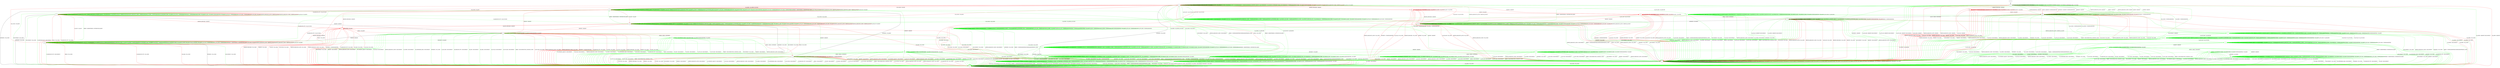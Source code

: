 digraph "" {
	graph ["Incoming time"=0.09295535087585449,
		"Outgoing time"=0.2592329978942871,
		Output="{'States': 36, 'Transitions': 837, 'Filename': '../results/ssh/DropBear-OpenSSH-z3-2.dot'}",
		Reference="{'States': 18, 'Transitions': 222, 'Filename': '../subjects/ssh/DropBear.dot'}",
		Solver=z3,
		Updated="{'States': 32, 'Transitions': 683, 'Filename': '../subjects/ssh/OpenSSH.dot'}",
		"f-measure"=0.15027624309392265,
		precision=0.09956076134699854,
		recall=0.3063063063063063
	];
	a -> a	[key=0,
		label="SERVICE_REQUEST_AUTH / SERVICE_ACCEPT"];
	a -> a	[key=1,
		label="CH_REQUEST_PTY / CH_NONE"];
	a -> a	[key=2,
		label="CH_DATA / CH_NONE"];
	a -> a	[key=3,
		label="CH_CLOSE / CH_NONE"];
	a -> a	[key=4,
		label="CH_EOF / CH_NONE"];
	a -> a	[key=5,
		color=green,
		label="KEXINIT / UNIMPLEMENTED"];
	a -> a	[key=6,
		color=green,
		label="CH_WINDOW_ADJUST / CH_NONE"];
	a -> a	[key=7,
		color=green,
		label="DEBUG / NO_RESP"];
	a -> a	[key=8,
		color=green,
		label="CH_EXTENDED_DATA / CH_NONE"];
	a -> a	[key=9,
		color=green,
		label="KEX30 / UNIMPLEMENTED"];
	a -> a	[key=10,
		color=green,
		label="IGNORE / NO_RESP"];
	a -> a	[key=11,
		color=green,
		label="UNIMPLEMENTED / NO_RESP"];
	a -> a	[key=12,
		color=red,
		label="UA_PK_NOK / NO_RESP"];
	a -> a	[key=13,
		color=red,
		label="SERVICE_REQUEST_CONN / SERVICE_ACCEPT"];
	a -> a	[key=14,
		color=red,
		label="UA_PK_OK / NO_RESP"];
	a -> e	[key=0,
		label="NEWKEYS / NO_CONN"];
	a -> e	[key=1,
		color=green,
		label="DISCONNECT / NO_CONN"];
	a -> e	[key=2,
		color=green,
		label="SERVICE_REQUEST_CONN / DISCONNECT"];
	a -> e	[key=3,
		color=green,
		label="REKEY / UNIMPLEMENTED|UNIMPLEMENTED|NO_CONN"];
	a -> e	[key=4,
		color=red,
		label="KEX30 / NO_CONN"];
	a -> f	[key=0,
		color=red,
		label="CH_OPEN / CH_OPEN_SUCCESS"];
	p	[color=green];
	a -> p	[key=0,
		color=green,
		label="UA_PK_OK / UA_SUCCESS"];
	a -> p	[key=1,
		color=green,
		label="UA_PW_OK / UA_SUCCESS"];
	q	[color=green];
	a -> q	[key=0,
		color=green,
		label="UA_PW_NOK / UA_FAILURE"];
	r	[color=green];
	a -> r	[key=0,
		color=green,
		label="UA_NONE / UA_FAILURE"];
	s	[color=green];
	a -> s	[key=0,
		color=green,
		label="UA_PK_NOK / UA_FAILURE"];
	t	[color=green];
	a -> t	[key=0,
		color=green,
		label="CH_OPEN / UNIMPLEMENTED"];
	hh	[color=red];
	a -> hh	[key=0,
		color=red,
		label="KEXINIT_PROCEED / KEXINIT"];
	ii	[color=red];
	a -> ii	[key=0,
		color=red,
		label="KEXINIT / KEXINIT"];
	b -> b	[key=0,
		label="UA_PK_NOK / NO_CONN"];
	b -> b	[key=1,
		label="KEX30 / NO_CONN"];
	b -> b	[key=2,
		label="SERVICE_REQUEST_AUTH / NO_CONN"];
	b -> b	[key=3,
		label="SERVICE_REQUEST_CONN / NO_CONN"];
	b -> b	[key=4,
		label="NEWKEYS / NO_CONN"];
	b -> b	[key=5,
		label="CH_REQUEST_PTY / NO_CONN"];
	b -> b	[key=6,
		label="CH_OPEN / CH_MAX"];
	b -> b	[key=7,
		label="CH_DATA / NO_CONN"];
	b -> b	[key=8,
		label="UA_PK_OK / NO_CONN"];
	b -> b	[key=9,
		label="KEXINIT / NO_CONN"];
	b -> b	[key=10,
		label="CH_EOF / NO_CONN"];
	b -> b	[key=11,
		color=green,
		label="DISCONNECT / NO_CONN"];
	b -> b	[key=12,
		color=green,
		label="CH_WINDOW_ADJUST / NO_CONN"];
	b -> b	[key=13,
		color=green,
		label="DEBUG / NO_CONN"];
	b -> b	[key=14,
		color=green,
		label="UA_NONE / NO_CONN"];
	b -> b	[key=15,
		color=green,
		label="CH_EXTENDED_DATA / NO_CONN"];
	b -> b	[key=16,
		color=green,
		label="IGNORE / NO_CONN"];
	b -> b	[key=17,
		color=green,
		label="UNIMPLEMENTED / NO_CONN"];
	b -> b	[key=18,
		color=green,
		label="UA_PW_OK / NO_CONN"];
	b -> b	[key=19,
		color=green,
		label="UA_PW_NOK / NO_CONN"];
	b -> b	[key=20,
		color=green,
		label="REKEY / NO_CONN|NO_CONN|NO_CONN"];
	b -> b	[key=21,
		color=red,
		label="KEXINIT_PROCEED / NO_CONN"];
	b -> e	[key=0,
		label="CH_CLOSE / NO_CONN"];
	c -> b	[key=0,
		color=green,
		label="DISCONNECT / NO_CONN"];
	c -> b	[key=1,
		color=green,
		label="KEXINIT / DISCONNECT"];
	c -> b	[key=2,
		color=green,
		label="SERVICE_REQUEST_AUTH / DISCONNECT"];
	c -> b	[key=3,
		color=green,
		label="CH_WINDOW_ADJUST / DISCONNECT"];
	c -> b	[key=4,
		color=green,
		label="UA_PK_OK / DISCONNECT"];
	c -> b	[key=5,
		color=green,
		label="SERVICE_REQUEST_CONN / DISCONNECT"];
	c -> b	[key=6,
		color=green,
		label="UA_NONE / DISCONNECT"];
	c -> b	[key=7,
		color=green,
		label="CH_EXTENDED_DATA / DISCONNECT"];
	c -> b	[key=8,
		color=green,
		label="UA_PK_NOK / DISCONNECT"];
	c -> b	[key=9,
		color=green,
		label="CH_REQUEST_PTY / DISCONNECT"];
	c -> b	[key=10,
		color=green,
		label="KEX30 / DISCONNECT"];
	c -> b	[key=11,
		color=green,
		label="CH_EOF / DISCONNECT"];
	c -> b	[key=12,
		color=green,
		label="CH_DATA / DISCONNECT"];
	c -> b	[key=13,
		color=green,
		label="UA_PW_OK / DISCONNECT"];
	c -> b	[key=14,
		color=green,
		label="UA_PW_NOK / DISCONNECT"];
	c -> b	[key=15,
		color=green,
		label="REKEY / DISCONNECT|NO_CONN|NO_CONN"];
	c -> b	[key=16,
		color=red,
		label="UA_PK_NOK / NO_CONN"];
	c -> b	[key=17,
		color=red,
		label="SERVICE_REQUEST_AUTH / NO_CONN"];
	c -> b	[key=18,
		color=red,
		label="SERVICE_REQUEST_CONN / NO_CONN"];
	c -> b	[key=19,
		color=red,
		label="CH_REQUEST_PTY / NO_CONN"];
	c -> b	[key=20,
		color=red,
		label="CH_DATA / NO_CONN"];
	c -> b	[key=21,
		color=red,
		label="UA_PK_OK / NO_CONN"];
	c -> b	[key=22,
		color=red,
		label="KEXINIT_PROCEED / NO_CONN"];
	c -> b	[key=23,
		color=red,
		label="KEXINIT / NO_CONN"];
	c -> b	[key=24,
		color=red,
		label="CH_EOF / NO_CONN"];
	c -> c	[key=0,
		label="CH_OPEN / CH_MAX"];
	c -> c	[key=1,
		color=green,
		label="DEBUG / NO_RESP"];
	c -> c	[key=2,
		color=green,
		label="IGNORE / NO_RESP"];
	c -> c	[key=3,
		color=green,
		label="UNIMPLEMENTED / NO_RESP"];
	c -> c	[key=4,
		color=red,
		label="KEX30 / UNIMPLEMENTED"];
	c -> e	[key=0,
		color=green,
		label="CH_CLOSE / DISCONNECT"];
	c -> e	[key=1,
		color=red,
		label="CH_CLOSE / NO_CONN"];
	c -> f	[key=0,
		label="NEWKEYS / NO_RESP"];
	d -> b	[key=0,
		color=green,
		label="CH_OPEN / DISCONNECT"];
	d -> b	[key=1,
		color=red,
		label="CH_OPEN / NO_CONN"];
	d -> d	[key=0,
		label="CH_REQUEST_PTY / CH_NONE"];
	d -> d	[key=1,
		label="CH_DATA / CH_NONE"];
	d -> d	[key=2,
		label="CH_CLOSE / CH_NONE"];
	d -> d	[key=3,
		label="CH_EOF / CH_NONE"];
	d -> d	[key=4,
		color=green,
		label="CH_WINDOW_ADJUST / CH_NONE"];
	d -> d	[key=5,
		color=green,
		label="DEBUG / NO_RESP"];
	d -> d	[key=6,
		color=green,
		label="CH_EXTENDED_DATA / CH_NONE"];
	d -> d	[key=7,
		color=green,
		label="IGNORE / NO_RESP"];
	d -> d	[key=8,
		color=green,
		label="UNIMPLEMENTED / NO_RESP"];
	d -> d	[key=9,
		color=red,
		label="KEX30 / UNIMPLEMENTED"];
	d -> e	[key=0,
		color=green,
		label="DISCONNECT / NO_CONN"];
	d -> e	[key=1,
		color=green,
		label="KEXINIT / DISCONNECT"];
	d -> e	[key=2,
		color=green,
		label="SERVICE_REQUEST_AUTH / DISCONNECT"];
	d -> e	[key=3,
		color=green,
		label="UA_PK_OK / DISCONNECT"];
	d -> e	[key=4,
		color=green,
		label="SERVICE_REQUEST_CONN / DISCONNECT"];
	d -> e	[key=5,
		color=green,
		label="UA_NONE / DISCONNECT"];
	d -> e	[key=6,
		color=green,
		label="UA_PK_NOK / DISCONNECT"];
	d -> e	[key=7,
		color=green,
		label="KEX30 / DISCONNECT"];
	d -> e	[key=8,
		color=green,
		label="UA_PW_OK / DISCONNECT"];
	d -> e	[key=9,
		color=green,
		label="UA_PW_NOK / DISCONNECT"];
	d -> e	[key=10,
		color=green,
		label="REKEY / DISCONNECT|NO_CONN|NO_CONN"];
	d -> e	[key=11,
		color=red,
		label="UA_PK_NOK / NO_CONN"];
	d -> e	[key=12,
		color=red,
		label="SERVICE_REQUEST_AUTH / NO_CONN"];
	d -> e	[key=13,
		color=red,
		label="SERVICE_REQUEST_CONN / NO_CONN"];
	d -> e	[key=14,
		color=red,
		label="UA_PK_OK / NO_CONN"];
	d -> e	[key=15,
		color=red,
		label="KEXINIT_PROCEED / NO_CONN"];
	d -> e	[key=16,
		color=red,
		label="KEXINIT / NO_CONN"];
	d -> k	[key=0,
		label="NEWKEYS / NO_RESP"];
	e -> b	[key=0,
		label="CH_OPEN / NO_CONN"];
	e -> e	[key=0,
		label="UA_PK_NOK / NO_CONN"];
	e -> e	[key=1,
		label="KEX30 / NO_CONN"];
	e -> e	[key=2,
		label="SERVICE_REQUEST_AUTH / NO_CONN"];
	e -> e	[key=3,
		label="SERVICE_REQUEST_CONN / NO_CONN"];
	e -> e	[key=4,
		label="NEWKEYS / NO_CONN"];
	e -> e	[key=5,
		label="CH_REQUEST_PTY / CH_NONE"];
	e -> e	[key=6,
		label="CH_DATA / CH_NONE"];
	e -> e	[key=7,
		label="UA_PK_OK / NO_CONN"];
	e -> e	[key=8,
		label="CH_CLOSE / CH_NONE"];
	e -> e	[key=9,
		label="KEXINIT / NO_CONN"];
	e -> e	[key=10,
		label="CH_EOF / CH_NONE"];
	e -> e	[key=11,
		color=green,
		label="DISCONNECT / NO_CONN"];
	e -> e	[key=12,
		color=green,
		label="CH_WINDOW_ADJUST / CH_NONE"];
	e -> e	[key=13,
		color=green,
		label="DEBUG / NO_CONN"];
	e -> e	[key=14,
		color=green,
		label="UA_NONE / NO_CONN"];
	e -> e	[key=15,
		color=green,
		label="CH_EXTENDED_DATA / CH_NONE"];
	e -> e	[key=16,
		color=green,
		label="IGNORE / NO_CONN"];
	e -> e	[key=17,
		color=green,
		label="UNIMPLEMENTED / NO_CONN"];
	e -> e	[key=18,
		color=green,
		label="UA_PW_OK / NO_CONN"];
	e -> e	[key=19,
		color=green,
		label="UA_PW_NOK / NO_CONN"];
	e -> e	[key=20,
		color=green,
		label="REKEY / NO_CONN|NO_CONN|NO_CONN"];
	e -> e	[key=21,
		color=red,
		label="KEXINIT_PROCEED / NO_CONN"];
	f -> a	[key=0,
		color=red,
		label="CH_CLOSE / CH_EOF"];
	f -> b	[key=0,
		label="NEWKEYS / NO_CONN"];
	f -> b	[key=1,
		color=green,
		label="DISCONNECT / NO_CONN"];
	f -> b	[key=2,
		color=red,
		label="KEX30 / NO_CONN"];
	f -> f	[key=0,
		label="CH_OPEN / CH_MAX"];
	f -> f	[key=1,
		label="CH_DATA / NO_RESP"];
	f -> f	[key=2,
		color=green,
		label="SERVICE_REQUEST_AUTH / NO_RESP"];
	f -> f	[key=3,
		color=green,
		label="CH_WINDOW_ADJUST / NO_RESP"];
	f -> f	[key=4,
		color=green,
		label="DEBUG / NO_RESP"];
	f -> f	[key=5,
		color=green,
		label="UA_PK_OK / UNIMPLEMENTED"];
	f -> f	[key=6,
		color=green,
		label="SERVICE_REQUEST_CONN / NO_RESP"];
	f -> f	[key=7,
		color=green,
		label="UA_NONE / UNIMPLEMENTED"];
	f -> f	[key=8,
		color=green,
		label="CH_EXTENDED_DATA / NO_RESP"];
	f -> f	[key=9,
		color=green,
		label="UA_PK_NOK / UNIMPLEMENTED"];
	f -> f	[key=10,
		color=green,
		label="KEX30 / NO_RESP"];
	f -> f	[key=11,
		color=green,
		label="IGNORE / NO_RESP"];
	f -> f	[key=12,
		color=green,
		label="CH_EOF / NO_RESP"];
	f -> f	[key=13,
		color=green,
		label="UNIMPLEMENTED / NO_RESP"];
	f -> f	[key=14,
		color=green,
		label="UA_PW_OK / UNIMPLEMENTED"];
	f -> f	[key=15,
		color=green,
		label="UA_PW_NOK / UNIMPLEMENTED"];
	f -> f	[key=16,
		color=green,
		label="REKEY / KEXINIT|KEX31+NEWKEYS|NO_RESP"];
	f -> f	[key=17,
		color=red,
		label="UA_PK_NOK / NO_RESP"];
	f -> f	[key=18,
		color=red,
		label="SERVICE_REQUEST_AUTH / SERVICE_ACCEPT"];
	f -> f	[key=19,
		color=red,
		label="SERVICE_REQUEST_CONN / SERVICE_ACCEPT"];
	f -> f	[key=20,
		color=red,
		label="UA_PK_OK / NO_RESP"];
	f -> g	[key=0,
		color=red,
		label="KEXINIT / KEXINIT"];
	f -> h	[key=0,
		color=green,
		label="CH_REQUEST_PTY / CH_SUCCESS"];
	f -> l	[key=0,
		color=red,
		label="CH_REQUEST_PTY / CH_SUCCESS"];
	f -> n	[key=0,
		color=red,
		label="CH_EOF / CH_EOF"];
	v	[color=green];
	f -> v	[key=0,
		color=green,
		label="CH_CLOSE / CH_CLOSE"];
	bb	[color=green];
	f -> bb	[key=0,
		color=green,
		label="KEXINIT / KEXINIT"];
	jj	[color=red];
	f -> jj	[key=0,
		color=red,
		label="KEXINIT_PROCEED / KEXINIT"];
	g -> b	[key=0,
		color=green,
		label="DISCONNECT / NO_CONN"];
	g -> b	[key=1,
		color=green,
		label="KEXINIT / DISCONNECT"];
	g -> b	[key=2,
		color=green,
		label="SERVICE_REQUEST_AUTH / DISCONNECT"];
	g -> b	[key=3,
		color=green,
		label="CH_WINDOW_ADJUST / DISCONNECT"];
	g -> b	[key=4,
		color=green,
		label="UA_PK_OK / DISCONNECT"];
	g -> b	[key=5,
		color=green,
		label="SERVICE_REQUEST_CONN / DISCONNECT"];
	g -> b	[key=6,
		color=green,
		label="UA_NONE / DISCONNECT"];
	g -> b	[key=7,
		color=green,
		label="CH_EXTENDED_DATA / DISCONNECT"];
	g -> b	[key=8,
		color=green,
		label="NEWKEYS / NO_CONN"];
	g -> b	[key=9,
		color=green,
		label="UA_PK_NOK / DISCONNECT"];
	g -> b	[key=10,
		color=green,
		label="CH_REQUEST_PTY / DISCONNECT"];
	g -> b	[key=11,
		color=green,
		label="CH_EOF / DISCONNECT"];
	g -> b	[key=12,
		color=green,
		label="CH_DATA / DISCONNECT"];
	g -> b	[key=13,
		color=green,
		label="UA_PW_OK / DISCONNECT"];
	g -> b	[key=14,
		color=green,
		label="UA_PW_NOK / DISCONNECT"];
	g -> b	[key=15,
		color=green,
		label="REKEY / DISCONNECT|NO_CONN|NO_CONN"];
	g -> b	[key=16,
		color=red,
		label="UA_PK_NOK / NO_CONN"];
	g -> b	[key=17,
		color=red,
		label="SERVICE_REQUEST_AUTH / NO_CONN"];
	g -> b	[key=18,
		color=red,
		label="SERVICE_REQUEST_CONN / NO_CONN"];
	g -> b	[key=19,
		color=red,
		label="NEWKEYS / UNIMPLEMENTED"];
	g -> b	[key=20,
		color=red,
		label="CH_REQUEST_PTY / NO_CONN"];
	g -> b	[key=21,
		color=red,
		label="CH_DATA / NO_CONN"];
	g -> b	[key=22,
		color=red,
		label="UA_PK_OK / NO_CONN"];
	g -> b	[key=23,
		color=red,
		label="KEXINIT_PROCEED / NO_CONN"];
	g -> b	[key=24,
		color=red,
		label="KEXINIT / NO_CONN"];
	g -> b	[key=25,
		color=red,
		label="CH_EOF / NO_CONN"];
	g -> c	[key=0,
		color=red,
		label="KEX30 / KEX31+NEWKEYS"];
	g -> e	[key=0,
		color=green,
		label="CH_CLOSE / DISCONNECT"];
	g -> e	[key=1,
		color=red,
		label="CH_CLOSE / NO_CONN"];
	g -> g	[key=0,
		label="CH_OPEN / CH_MAX"];
	g -> g	[key=1,
		color=green,
		label="DEBUG / NO_RESP"];
	g -> g	[key=2,
		color=green,
		label="IGNORE / NO_RESP"];
	g -> g	[key=3,
		color=green,
		label="UNIMPLEMENTED / NO_RESP"];
	ff	[color=green];
	g -> ff	[key=0,
		color=green,
		label="KEX30 / KEX31+NEWKEYS"];
	h -> a	[key=0,
		color=red,
		label="CH_CLOSE / NO_RESP"];
	h -> b	[key=0,
		label="NEWKEYS / NO_CONN"];
	h -> b	[key=1,
		color=green,
		label="DISCONNECT / NO_CONN"];
	h -> b	[key=2,
		color=green,
		label="CH_REQUEST_PTY / DISCONNECT"];
	h -> b	[key=3,
		color=red,
		label="KEX30 / NO_CONN"];
	h -> b	[key=4,
		color=red,
		label="CH_REQUEST_PTY / NO_CONN"];
	h -> b	[key=5,
		color=red,
		label="CH_DATA / NO_CONN"];
	h -> g	[key=0,
		label="KEXINIT / KEXINIT"];
	h -> h	[key=0,
		label="CH_OPEN / CH_MAX"];
	h -> h	[key=1,
		label="CH_EOF / NO_RESP"];
	h -> h	[key=2,
		color=green,
		label="SERVICE_REQUEST_AUTH / NO_RESP"];
	h -> h	[key=3,
		color=green,
		label="CH_WINDOW_ADJUST / NO_RESP"];
	h -> h	[key=4,
		color=green,
		label="DEBUG / NO_RESP"];
	h -> h	[key=5,
		color=green,
		label="UA_PK_OK / UNIMPLEMENTED"];
	h -> h	[key=6,
		color=green,
		label="SERVICE_REQUEST_CONN / NO_RESP"];
	h -> h	[key=7,
		color=green,
		label="UA_NONE / UNIMPLEMENTED"];
	h -> h	[key=8,
		color=green,
		label="CH_EXTENDED_DATA / NO_RESP"];
	h -> h	[key=9,
		color=green,
		label="UA_PK_NOK / UNIMPLEMENTED"];
	h -> h	[key=10,
		color=green,
		label="KEX30 / NO_RESP"];
	h -> h	[key=11,
		color=green,
		label="IGNORE / NO_RESP"];
	h -> h	[key=12,
		color=green,
		label="CH_DATA / NO_RESP"];
	h -> h	[key=13,
		color=green,
		label="UNIMPLEMENTED / NO_RESP"];
	h -> h	[key=14,
		color=green,
		label="UA_PW_OK / UNIMPLEMENTED"];
	h -> h	[key=15,
		color=green,
		label="UA_PW_NOK / UNIMPLEMENTED"];
	h -> h	[key=16,
		color=green,
		label="REKEY / KEXINIT|KEX31+NEWKEYS|NO_RESP"];
	h -> h	[key=17,
		color=red,
		label="UA_PK_NOK / NO_RESP"];
	h -> h	[key=18,
		color=red,
		label="SERVICE_REQUEST_AUTH / SERVICE_ACCEPT"];
	h -> h	[key=19,
		color=red,
		label="SERVICE_REQUEST_CONN / SERVICE_ACCEPT"];
	h -> h	[key=20,
		color=red,
		label="UA_PK_OK / NO_RESP"];
	h -> v	[key=0,
		color=green,
		label="CH_CLOSE / CH_CLOSE"];
	h -> jj	[key=0,
		color=red,
		label="KEXINIT_PROCEED / KEXINIT"];
	i -> j	[key=0];
	j -> b	[key=0,
		color=green,
		label="CH_OPEN / KEXINIT+DISCONNECT"];
	j -> b	[key=1,
		color=red,
		label="CH_OPEN / KEXINIT"];
	j -> e	[key=0,
		color=green,
		label="DISCONNECT / KEXINIT"];
	j -> e	[key=1,
		color=green,
		label="UA_PK_OK / KEXINIT+DISCONNECT"];
	j -> e	[key=2,
		color=green,
		label="UA_NONE / KEXINIT+DISCONNECT"];
	j -> e	[key=3,
		color=green,
		label="NEWKEYS / KEXINIT"];
	j -> e	[key=4,
		color=green,
		label="UA_PK_NOK / KEXINIT+DISCONNECT"];
	j -> e	[key=5,
		color=green,
		label="UA_PW_OK / KEXINIT+DISCONNECT"];
	j -> e	[key=6,
		color=green,
		label="UA_PW_NOK / KEXINIT+DISCONNECT"];
	j -> e	[key=7,
		color=red,
		label="UA_PK_NOK / KEXINIT"];
	j -> e	[key=8,
		color=red,
		label="SERVICE_REQUEST_AUTH / KEXINIT"];
	j -> e	[key=9,
		color=red,
		label="SERVICE_REQUEST_CONN / KEXINIT"];
	j -> e	[key=10,
		color=red,
		label="UA_PK_OK / KEXINIT"];
	j -> j	[key=0,
		label="CH_REQUEST_PTY / CH_NONE"];
	j -> j	[key=1,
		label="CH_DATA / CH_NONE"];
	j -> j	[key=2,
		label="CH_CLOSE / CH_NONE"];
	j -> j	[key=3,
		label="CH_EOF / CH_NONE"];
	j -> j	[key=4,
		color=green,
		label="CH_WINDOW_ADJUST / CH_NONE"];
	j -> j	[key=5,
		color=green,
		label="CH_EXTENDED_DATA / CH_NONE"];
	j -> k	[key=0,
		color=green,
		label="REKEY / KEXINIT|KEX31+NEWKEYS|NO_RESP"];
	j -> m	[key=0,
		label="KEXINIT / KEXINIT"];
	j -> m	[key=1,
		color=green,
		label="SERVICE_REQUEST_AUTH / KEXINIT"];
	j -> m	[key=2,
		color=green,
		label="DEBUG / KEXINIT"];
	j -> m	[key=3,
		color=green,
		label="SERVICE_REQUEST_CONN / KEXINIT"];
	j -> m	[key=4,
		color=green,
		label="KEX30 / KEXINIT"];
	j -> m	[key=5,
		color=green,
		label="IGNORE / KEXINIT"];
	j -> m	[key=6,
		color=green,
		label="UNIMPLEMENTED / KEXINIT"];
	j -> m	[key=7,
		color=red,
		label="KEX30 / KEXINIT+UNIMPLEMENTED"];
	j -> m	[key=8,
		color=red,
		label="NEWKEYS / KEXINIT+UNIMPLEMENTED"];
	gg	[color=red];
	j -> gg	[key=0,
		color=red,
		label="KEXINIT_PROCEED / KEXINIT"];
	k -> a	[key=0,
		color=green,
		label="SERVICE_REQUEST_AUTH / SERVICE_ACCEPT"];
	k -> a	[key=1,
		color=red,
		label="UA_PK_OK / UA_SUCCESS"];
	k -> b	[key=0,
		color=red,
		label="CH_OPEN / NO_CONN"];
	k -> e	[key=0,
		label="NEWKEYS / NO_CONN"];
	k -> e	[key=1,
		color=green,
		label="DISCONNECT / NO_CONN"];
	k -> e	[key=2,
		color=green,
		label="SERVICE_REQUEST_CONN / DISCONNECT"];
	k -> e	[key=3,
		color=green,
		label="REKEY / UNIMPLEMENTED|UNIMPLEMENTED|NO_CONN"];
	k -> e	[key=4,
		color=red,
		label="KEX30 / NO_CONN"];
	k -> e	[key=5,
		color=red,
		label="SERVICE_REQUEST_CONN / NO_CONN"];
	k -> k	[key=0,
		label="CH_REQUEST_PTY / CH_NONE"];
	k -> k	[key=1,
		label="CH_DATA / CH_NONE"];
	k -> k	[key=2,
		label="CH_CLOSE / CH_NONE"];
	k -> k	[key=3,
		label="CH_EOF / CH_NONE"];
	k -> k	[key=4,
		color=green,
		label="KEXINIT / UNIMPLEMENTED"];
	k -> k	[key=5,
		color=green,
		label="CH_WINDOW_ADJUST / CH_NONE"];
	k -> k	[key=6,
		color=green,
		label="DEBUG / NO_RESP"];
	k -> k	[key=7,
		color=green,
		label="UA_PK_OK / UNIMPLEMENTED"];
	k -> k	[key=8,
		color=green,
		label="UA_NONE / UNIMPLEMENTED"];
	k -> k	[key=9,
		color=green,
		label="CH_EXTENDED_DATA / CH_NONE"];
	k -> k	[key=10,
		color=green,
		label="UA_PK_NOK / UNIMPLEMENTED"];
	k -> k	[key=11,
		color=green,
		label="KEX30 / UNIMPLEMENTED"];
	k -> k	[key=12,
		color=green,
		label="IGNORE / NO_RESP"];
	k -> k	[key=13,
		color=green,
		label="UNIMPLEMENTED / NO_RESP"];
	k -> k	[key=14,
		color=green,
		label="UA_PW_OK / UNIMPLEMENTED"];
	k -> k	[key=15,
		color=green,
		label="UA_PW_NOK / UNIMPLEMENTED"];
	k -> k	[key=16,
		color=red,
		label="UA_PK_NOK / UA_FAILURE"];
	k -> k	[key=17,
		color=red,
		label="SERVICE_REQUEST_AUTH / SERVICE_ACCEPT"];
	o	[color=green];
	k -> o	[key=0,
		color=green,
		label="CH_OPEN / UNIMPLEMENTED"];
	k -> hh	[key=0,
		color=red,
		label="KEXINIT_PROCEED / KEXINIT"];
	k -> ii	[key=0,
		color=red,
		label="KEXINIT / KEXINIT"];
	l -> a	[key=0,
		color=red,
		label="CH_CLOSE / CH_EOF"];
	l -> b	[key=0,
		label="NEWKEYS / NO_CONN"];
	l -> b	[key=1,
		color=green,
		label="DISCONNECT / NO_CONN"];
	l -> b	[key=2,
		color=green,
		label="CH_REQUEST_PTY / DISCONNECT"];
	l -> b	[key=3,
		color=red,
		label="KEX30 / NO_CONN"];
	l -> b	[key=4,
		color=red,
		label="CH_REQUEST_PTY / NO_CONN"];
	l -> g	[key=0,
		label="KEXINIT / KEXINIT"];
	l -> h	[key=0,
		color=green,
		label="REKEY / KEXINIT|KEX31+NEWKEYS|NO_RESP"];
	l -> h	[key=1,
		color=red,
		label="CH_EOF / CH_EOF"];
	l -> l	[key=0,
		label="CH_OPEN / CH_MAX"];
	l -> l	[key=1,
		label="CH_DATA / NO_RESP"];
	l -> l	[key=2,
		color=green,
		label="SERVICE_REQUEST_AUTH / UNIMPLEMENTED"];
	l -> l	[key=3,
		color=green,
		label="CH_WINDOW_ADJUST / NO_RESP"];
	l -> l	[key=4,
		color=green,
		label="DEBUG / NO_RESP"];
	l -> l	[key=5,
		color=green,
		label="UA_PK_OK / UNIMPLEMENTED"];
	l -> l	[key=6,
		color=green,
		label="SERVICE_REQUEST_CONN / UNIMPLEMENTED"];
	l -> l	[key=7,
		color=green,
		label="UA_NONE / UNIMPLEMENTED"];
	l -> l	[key=8,
		color=green,
		label="CH_EXTENDED_DATA / NO_RESP"];
	l -> l	[key=9,
		color=green,
		label="UA_PK_NOK / UNIMPLEMENTED"];
	l -> l	[key=10,
		color=green,
		label="KEX30 / UNIMPLEMENTED"];
	l -> l	[key=11,
		color=green,
		label="IGNORE / NO_RESP"];
	l -> l	[key=12,
		color=green,
		label="CH_EOF / NO_RESP"];
	l -> l	[key=13,
		color=green,
		label="UNIMPLEMENTED / NO_RESP"];
	l -> l	[key=14,
		color=green,
		label="UA_PW_OK / UNIMPLEMENTED"];
	l -> l	[key=15,
		color=green,
		label="UA_PW_NOK / UNIMPLEMENTED"];
	l -> l	[key=16,
		color=red,
		label="UA_PK_NOK / NO_RESP"];
	l -> l	[key=17,
		color=red,
		label="SERVICE_REQUEST_AUTH / SERVICE_ACCEPT"];
	l -> l	[key=18,
		color=red,
		label="SERVICE_REQUEST_CONN / SERVICE_ACCEPT"];
	l -> l	[key=19,
		color=red,
		label="UA_PK_OK / NO_RESP"];
	l -> p	[key=0,
		color=green,
		label="CH_CLOSE / CH_CLOSE"];
	l -> jj	[key=0,
		color=red,
		label="KEXINIT_PROCEED / KEXINIT"];
	m -> b	[key=0,
		color=green,
		label="CH_OPEN / DISCONNECT"];
	m -> b	[key=1,
		color=red,
		label="CH_OPEN / NO_CONN"];
	m -> d	[key=0,
		label="KEX30 / KEX31+NEWKEYS"];
	m -> e	[key=0,
		color=green,
		label="DISCONNECT / NO_CONN"];
	m -> e	[key=1,
		color=green,
		label="KEXINIT / DISCONNECT"];
	m -> e	[key=2,
		color=green,
		label="SERVICE_REQUEST_AUTH / DISCONNECT"];
	m -> e	[key=3,
		color=green,
		label="UA_PK_OK / DISCONNECT"];
	m -> e	[key=4,
		color=green,
		label="SERVICE_REQUEST_CONN / DISCONNECT"];
	m -> e	[key=5,
		color=green,
		label="UA_NONE / DISCONNECT"];
	m -> e	[key=6,
		color=green,
		label="NEWKEYS / NO_CONN"];
	m -> e	[key=7,
		color=green,
		label="UA_PK_NOK / DISCONNECT"];
	m -> e	[key=8,
		color=green,
		label="UA_PW_OK / DISCONNECT"];
	m -> e	[key=9,
		color=green,
		label="UA_PW_NOK / DISCONNECT"];
	m -> e	[key=10,
		color=green,
		label="REKEY / DISCONNECT|NO_CONN|NO_CONN"];
	m -> e	[key=11,
		color=red,
		label="UA_PK_NOK / NO_CONN"];
	m -> e	[key=12,
		color=red,
		label="SERVICE_REQUEST_AUTH / NO_CONN"];
	m -> e	[key=13,
		color=red,
		label="SERVICE_REQUEST_CONN / NO_CONN"];
	m -> e	[key=14,
		color=red,
		label="UA_PK_OK / NO_CONN"];
	m -> e	[key=15,
		color=red,
		label="KEXINIT_PROCEED / NO_CONN"];
	m -> e	[key=16,
		color=red,
		label="KEXINIT / NO_CONN"];
	m -> m	[key=0,
		label="CH_REQUEST_PTY / CH_NONE"];
	m -> m	[key=1,
		label="CH_DATA / CH_NONE"];
	m -> m	[key=2,
		label="CH_CLOSE / CH_NONE"];
	m -> m	[key=3,
		label="CH_EOF / CH_NONE"];
	m -> m	[key=4,
		color=green,
		label="CH_WINDOW_ADJUST / CH_NONE"];
	m -> m	[key=5,
		color=green,
		label="DEBUG / NO_RESP"];
	m -> m	[key=6,
		color=green,
		label="CH_EXTENDED_DATA / CH_NONE"];
	m -> m	[key=7,
		color=green,
		label="IGNORE / NO_RESP"];
	m -> m	[key=8,
		color=green,
		label="UNIMPLEMENTED / NO_RESP"];
	m -> m	[key=9,
		color=red,
		label="NEWKEYS / UNIMPLEMENTED"];
	n -> a	[key=0,
		color=red,
		label="CH_CLOSE / NO_RESP"];
	n -> b	[key=0,
		label="NEWKEYS / NO_CONN"];
	n -> b	[key=1,
		color=green,
		label="DISCONNECT / NO_CONN"];
	n -> b	[key=2,
		color=red,
		label="KEX30 / NO_CONN"];
	n -> b	[key=3,
		color=red,
		label="CH_DATA / NO_CONN"];
	n -> f	[key=0,
		color=green,
		label="REKEY / KEXINIT|KEX31+NEWKEYS|NO_RESP"];
	n -> g	[key=0,
		color=red,
		label="KEXINIT / KEXINIT"];
	n -> h	[key=0,
		color=red,
		label="CH_REQUEST_PTY / CH_SUCCESS"];
	n -> l	[key=0,
		color=green,
		label="CH_REQUEST_PTY / CH_SUCCESS"];
	n -> n	[key=0,
		label="CH_OPEN / CH_MAX"];
	n -> n	[key=1,
		label="CH_EOF / NO_RESP"];
	n -> n	[key=2,
		color=green,
		label="SERVICE_REQUEST_AUTH / UNIMPLEMENTED"];
	n -> n	[key=3,
		color=green,
		label="CH_WINDOW_ADJUST / NO_RESP"];
	n -> n	[key=4,
		color=green,
		label="DEBUG / NO_RESP"];
	n -> n	[key=5,
		color=green,
		label="UA_PK_OK / UNIMPLEMENTED"];
	n -> n	[key=6,
		color=green,
		label="SERVICE_REQUEST_CONN / UNIMPLEMENTED"];
	n -> n	[key=7,
		color=green,
		label="UA_NONE / UNIMPLEMENTED"];
	n -> n	[key=8,
		color=green,
		label="CH_EXTENDED_DATA / NO_RESP"];
	n -> n	[key=9,
		color=green,
		label="UA_PK_NOK / UNIMPLEMENTED"];
	n -> n	[key=10,
		color=green,
		label="KEX30 / UNIMPLEMENTED"];
	n -> n	[key=11,
		color=green,
		label="IGNORE / NO_RESP"];
	n -> n	[key=12,
		color=green,
		label="CH_DATA / NO_RESP"];
	n -> n	[key=13,
		color=green,
		label="UNIMPLEMENTED / NO_RESP"];
	n -> n	[key=14,
		color=green,
		label="UA_PW_OK / UNIMPLEMENTED"];
	n -> n	[key=15,
		color=green,
		label="UA_PW_NOK / UNIMPLEMENTED"];
	n -> n	[key=16,
		color=red,
		label="UA_PK_NOK / NO_RESP"];
	n -> n	[key=17,
		color=red,
		label="SERVICE_REQUEST_AUTH / SERVICE_ACCEPT"];
	n -> n	[key=18,
		color=red,
		label="SERVICE_REQUEST_CONN / SERVICE_ACCEPT"];
	n -> n	[key=19,
		color=red,
		label="UA_PK_OK / NO_RESP"];
	n -> p	[key=0,
		color=green,
		label="CH_CLOSE / CH_CLOSE"];
	n -> bb	[key=0,
		color=green,
		label="KEXINIT / KEXINIT"];
	n -> jj	[key=0,
		color=red,
		label="KEXINIT_PROCEED / KEXINIT"];
	o -> b	[key=0,
		color=green,
		label="DISCONNECT / NO_CONN"];
	o -> b	[key=1,
		color=green,
		label="SERVICE_REQUEST_CONN / DISCONNECT"];
	o -> b	[key=2,
		color=green,
		label="NEWKEYS / NO_CONN"];
	o -> b	[key=3,
		color=green,
		label="REKEY / UNIMPLEMENTED|UNIMPLEMENTED|NO_CONN"];
	o -> k	[key=0,
		color=green,
		label="CH_CLOSE / UNIMPLEMENTED"];
	o -> o	[key=0,
		color=green,
		label="KEXINIT / UNIMPLEMENTED"];
	o -> o	[key=1,
		color=green,
		label="CH_WINDOW_ADJUST / UNIMPLEMENTED"];
	o -> o	[key=2,
		color=green,
		label="DEBUG / NO_RESP"];
	o -> o	[key=3,
		color=green,
		label="UA_PK_OK / UNIMPLEMENTED"];
	o -> o	[key=4,
		color=green,
		label="UA_NONE / UNIMPLEMENTED"];
	o -> o	[key=5,
		color=green,
		label="CH_EXTENDED_DATA / UNIMPLEMENTED"];
	o -> o	[key=6,
		color=green,
		label="UA_PK_NOK / UNIMPLEMENTED"];
	o -> o	[key=7,
		color=green,
		label="CH_OPEN / CH_MAX"];
	o -> o	[key=8,
		color=green,
		label="CH_REQUEST_PTY / UNIMPLEMENTED"];
	o -> o	[key=9,
		color=green,
		label="KEX30 / UNIMPLEMENTED"];
	o -> o	[key=10,
		color=green,
		label="IGNORE / NO_RESP"];
	o -> o	[key=11,
		color=green,
		label="CH_EOF / UNIMPLEMENTED"];
	o -> o	[key=12,
		color=green,
		label="CH_DATA / UNIMPLEMENTED"];
	o -> o	[key=13,
		color=green,
		label="UNIMPLEMENTED / NO_RESP"];
	o -> o	[key=14,
		color=green,
		label="UA_PW_OK / UNIMPLEMENTED"];
	o -> o	[key=15,
		color=green,
		label="UA_PW_NOK / UNIMPLEMENTED"];
	o -> t	[key=0,
		color=green,
		label="SERVICE_REQUEST_AUTH / SERVICE_ACCEPT"];
	p -> e	[key=0,
		color=green,
		label="DISCONNECT / NO_CONN"];
	p -> e	[key=1,
		color=green,
		label="NEWKEYS / NO_CONN"];
	p -> n	[key=0,
		color=green,
		label="CH_OPEN / CH_OPEN_SUCCESS"];
	p -> p	[key=0,
		color=green,
		label="SERVICE_REQUEST_AUTH / UNIMPLEMENTED"];
	p -> p	[key=1,
		color=green,
		label="CH_WINDOW_ADJUST / CH_NONE"];
	p -> p	[key=2,
		color=green,
		label="DEBUG / NO_RESP"];
	p -> p	[key=3,
		color=green,
		label="UA_PK_OK / UNIMPLEMENTED"];
	p -> p	[key=4,
		color=green,
		label="SERVICE_REQUEST_CONN / UNIMPLEMENTED"];
	p -> p	[key=5,
		color=green,
		label="UA_NONE / UNIMPLEMENTED"];
	p -> p	[key=6,
		color=green,
		label="CH_EXTENDED_DATA / CH_NONE"];
	p -> p	[key=7,
		color=green,
		label="UA_PK_NOK / UNIMPLEMENTED"];
	p -> p	[key=8,
		color=green,
		label="CH_CLOSE / CH_NONE"];
	p -> p	[key=9,
		color=green,
		label="CH_REQUEST_PTY / CH_NONE"];
	p -> p	[key=10,
		color=green,
		label="KEX30 / UNIMPLEMENTED"];
	p -> p	[key=11,
		color=green,
		label="IGNORE / NO_RESP"];
	p -> p	[key=12,
		color=green,
		label="CH_EOF / CH_NONE"];
	p -> p	[key=13,
		color=green,
		label="CH_DATA / CH_NONE"];
	p -> p	[key=14,
		color=green,
		label="UNIMPLEMENTED / NO_RESP"];
	p -> p	[key=15,
		color=green,
		label="UA_PW_OK / UNIMPLEMENTED"];
	p -> p	[key=16,
		color=green,
		label="UA_PW_NOK / UNIMPLEMENTED"];
	u	[color=green];
	p -> u	[key=0,
		color=green,
		label="KEXINIT / KEXINIT"];
	p -> v	[key=0,
		color=green,
		label="REKEY / KEXINIT|KEX31+NEWKEYS|NO_RESP"];
	q -> e	[key=0,
		color=green,
		label="DISCONNECT / NO_CONN"];
	q -> e	[key=1,
		color=green,
		label="UA_PK_OK / DISCONNECT"];
	q -> e	[key=2,
		color=green,
		label="SERVICE_REQUEST_CONN / DISCONNECT"];
	q -> e	[key=3,
		color=green,
		label="UA_NONE / DISCONNECT"];
	q -> e	[key=4,
		color=green,
		label="NEWKEYS / NO_CONN"];
	q -> e	[key=5,
		color=green,
		label="UA_PK_NOK / DISCONNECT"];
	q -> e	[key=6,
		color=green,
		label="REKEY / UNIMPLEMENTED|UNIMPLEMENTED|NO_CONN"];
	q -> p	[key=0,
		color=green,
		label="UA_PW_OK / UA_SUCCESS"];
	q -> q	[key=0,
		color=green,
		label="KEXINIT / UNIMPLEMENTED"];
	q -> q	[key=1,
		color=green,
		label="SERVICE_REQUEST_AUTH / SERVICE_ACCEPT"];
	q -> q	[key=2,
		color=green,
		label="CH_WINDOW_ADJUST / CH_NONE"];
	q -> q	[key=3,
		color=green,
		label="DEBUG / NO_RESP"];
	q -> q	[key=4,
		color=green,
		label="CH_EXTENDED_DATA / CH_NONE"];
	q -> q	[key=5,
		color=green,
		label="CH_CLOSE / CH_NONE"];
	q -> q	[key=6,
		color=green,
		label="CH_REQUEST_PTY / CH_NONE"];
	q -> q	[key=7,
		color=green,
		label="KEX30 / UNIMPLEMENTED"];
	q -> q	[key=8,
		color=green,
		label="IGNORE / NO_RESP"];
	q -> q	[key=9,
		color=green,
		label="CH_EOF / CH_NONE"];
	q -> q	[key=10,
		color=green,
		label="CH_DATA / CH_NONE"];
	q -> q	[key=11,
		color=green,
		label="UNIMPLEMENTED / NO_RESP"];
	q -> q	[key=12,
		color=green,
		label="UA_PW_NOK / UA_FAILURE"];
	w	[color=green];
	q -> w	[key=0,
		color=green,
		label="CH_OPEN / UNIMPLEMENTED"];
	r -> e	[key=0,
		color=green,
		label="DISCONNECT / NO_CONN"];
	r -> e	[key=1,
		color=green,
		label="UA_PK_OK / DISCONNECT"];
	r -> e	[key=2,
		color=green,
		label="SERVICE_REQUEST_CONN / DISCONNECT"];
	r -> e	[key=3,
		color=green,
		label="NEWKEYS / NO_CONN"];
	r -> e	[key=4,
		color=green,
		label="UA_PK_NOK / DISCONNECT"];
	r -> e	[key=5,
		color=green,
		label="UA_PW_OK / DISCONNECT"];
	r -> e	[key=6,
		color=green,
		label="UA_PW_NOK / DISCONNECT"];
	r -> e	[key=7,
		color=green,
		label="REKEY / UNIMPLEMENTED|UNIMPLEMENTED|NO_CONN"];
	r -> r	[key=0,
		color=green,
		label="KEXINIT / UNIMPLEMENTED"];
	r -> r	[key=1,
		color=green,
		label="SERVICE_REQUEST_AUTH / SERVICE_ACCEPT"];
	r -> r	[key=2,
		color=green,
		label="CH_WINDOW_ADJUST / CH_NONE"];
	r -> r	[key=3,
		color=green,
		label="DEBUG / NO_RESP"];
	r -> r	[key=4,
		color=green,
		label="UA_NONE / UA_FAILURE"];
	r -> r	[key=5,
		color=green,
		label="CH_EXTENDED_DATA / CH_NONE"];
	r -> r	[key=6,
		color=green,
		label="CH_CLOSE / CH_NONE"];
	r -> r	[key=7,
		color=green,
		label="CH_REQUEST_PTY / CH_NONE"];
	r -> r	[key=8,
		color=green,
		label="KEX30 / UNIMPLEMENTED"];
	r -> r	[key=9,
		color=green,
		label="IGNORE / NO_RESP"];
	r -> r	[key=10,
		color=green,
		label="CH_EOF / CH_NONE"];
	r -> r	[key=11,
		color=green,
		label="CH_DATA / CH_NONE"];
	r -> r	[key=12,
		color=green,
		label="UNIMPLEMENTED / NO_RESP"];
	x	[color=green];
	r -> x	[key=0,
		color=green,
		label="CH_OPEN / UNIMPLEMENTED"];
	s -> e	[key=0,
		color=green,
		label="DISCONNECT / NO_CONN"];
	s -> e	[key=1,
		color=green,
		label="UA_PK_OK / DISCONNECT"];
	s -> e	[key=2,
		color=green,
		label="SERVICE_REQUEST_CONN / DISCONNECT"];
	s -> e	[key=3,
		color=green,
		label="UA_NONE / DISCONNECT"];
	s -> e	[key=4,
		color=green,
		label="NEWKEYS / NO_CONN"];
	s -> e	[key=5,
		color=green,
		label="UA_PW_OK / DISCONNECT"];
	s -> e	[key=6,
		color=green,
		label="UA_PW_NOK / DISCONNECT"];
	s -> e	[key=7,
		color=green,
		label="REKEY / UNIMPLEMENTED|UNIMPLEMENTED|NO_CONN"];
	s -> s	[key=0,
		color=green,
		label="KEXINIT / UNIMPLEMENTED"];
	s -> s	[key=1,
		color=green,
		label="SERVICE_REQUEST_AUTH / SERVICE_ACCEPT"];
	s -> s	[key=2,
		color=green,
		label="CH_WINDOW_ADJUST / CH_NONE"];
	s -> s	[key=3,
		color=green,
		label="DEBUG / NO_RESP"];
	s -> s	[key=4,
		color=green,
		label="CH_EXTENDED_DATA / CH_NONE"];
	s -> s	[key=5,
		color=green,
		label="UA_PK_NOK / UA_FAILURE"];
	s -> s	[key=6,
		color=green,
		label="CH_CLOSE / CH_NONE"];
	s -> s	[key=7,
		color=green,
		label="CH_REQUEST_PTY / CH_NONE"];
	s -> s	[key=8,
		color=green,
		label="KEX30 / UNIMPLEMENTED"];
	s -> s	[key=9,
		color=green,
		label="IGNORE / NO_RESP"];
	s -> s	[key=10,
		color=green,
		label="CH_EOF / CH_NONE"];
	s -> s	[key=11,
		color=green,
		label="CH_DATA / CH_NONE"];
	s -> s	[key=12,
		color=green,
		label="UNIMPLEMENTED / NO_RESP"];
	y	[color=green];
	s -> y	[key=0,
		color=green,
		label="CH_OPEN / UNIMPLEMENTED"];
	t -> a	[key=0,
		color=green,
		label="CH_CLOSE / UNIMPLEMENTED"];
	t -> b	[key=0,
		color=green,
		label="DISCONNECT / NO_CONN"];
	t -> b	[key=1,
		color=green,
		label="SERVICE_REQUEST_CONN / DISCONNECT"];
	t -> b	[key=2,
		color=green,
		label="NEWKEYS / NO_CONN"];
	t -> b	[key=3,
		color=green,
		label="REKEY / UNIMPLEMENTED|UNIMPLEMENTED|NO_CONN"];
	t -> t	[key=0,
		color=green,
		label="KEXINIT / UNIMPLEMENTED"];
	t -> t	[key=1,
		color=green,
		label="SERVICE_REQUEST_AUTH / SERVICE_ACCEPT"];
	t -> t	[key=2,
		color=green,
		label="CH_WINDOW_ADJUST / UNIMPLEMENTED"];
	t -> t	[key=3,
		color=green,
		label="DEBUG / NO_RESP"];
	t -> t	[key=4,
		color=green,
		label="CH_EXTENDED_DATA / UNIMPLEMENTED"];
	t -> t	[key=5,
		color=green,
		label="CH_OPEN / CH_MAX"];
	t -> t	[key=6,
		color=green,
		label="CH_REQUEST_PTY / UNIMPLEMENTED"];
	t -> t	[key=7,
		color=green,
		label="KEX30 / UNIMPLEMENTED"];
	t -> t	[key=8,
		color=green,
		label="IGNORE / NO_RESP"];
	t -> t	[key=9,
		color=green,
		label="CH_EOF / UNIMPLEMENTED"];
	t -> t	[key=10,
		color=green,
		label="CH_DATA / UNIMPLEMENTED"];
	t -> t	[key=11,
		color=green,
		label="UNIMPLEMENTED / NO_RESP"];
	t -> w	[key=0,
		color=green,
		label="UA_PW_NOK / UA_FAILURE"];
	t -> x	[key=0,
		color=green,
		label="UA_NONE / UA_FAILURE"];
	t -> y	[key=0,
		color=green,
		label="UA_PK_NOK / UA_FAILURE"];
	z	[color=green];
	t -> z	[key=0,
		color=green,
		label="UA_PK_OK / UA_SUCCESS"];
	t -> z	[key=1,
		color=green,
		label="UA_PW_OK / UA_SUCCESS"];
	u -> b	[key=0,
		color=green,
		label="CH_OPEN / DISCONNECT"];
	u -> e	[key=0,
		color=green,
		label="DISCONNECT / NO_CONN"];
	u -> e	[key=1,
		color=green,
		label="KEXINIT / DISCONNECT"];
	u -> e	[key=2,
		color=green,
		label="SERVICE_REQUEST_AUTH / DISCONNECT"];
	u -> e	[key=3,
		color=green,
		label="UA_PK_OK / DISCONNECT"];
	u -> e	[key=4,
		color=green,
		label="SERVICE_REQUEST_CONN / DISCONNECT"];
	u -> e	[key=5,
		color=green,
		label="UA_NONE / DISCONNECT"];
	u -> e	[key=6,
		color=green,
		label="NEWKEYS / NO_CONN"];
	u -> e	[key=7,
		color=green,
		label="UA_PK_NOK / DISCONNECT"];
	u -> e	[key=8,
		color=green,
		label="UA_PW_OK / DISCONNECT"];
	u -> e	[key=9,
		color=green,
		label="UA_PW_NOK / DISCONNECT"];
	u -> e	[key=10,
		color=green,
		label="REKEY / DISCONNECT|NO_CONN|NO_CONN"];
	u -> u	[key=0,
		color=green,
		label="CH_WINDOW_ADJUST / CH_NONE"];
	u -> u	[key=1,
		color=green,
		label="DEBUG / NO_RESP"];
	u -> u	[key=2,
		color=green,
		label="CH_EXTENDED_DATA / CH_NONE"];
	u -> u	[key=3,
		color=green,
		label="CH_CLOSE / CH_NONE"];
	u -> u	[key=4,
		color=green,
		label="CH_REQUEST_PTY / CH_NONE"];
	u -> u	[key=5,
		color=green,
		label="IGNORE / NO_RESP"];
	u -> u	[key=6,
		color=green,
		label="CH_EOF / CH_NONE"];
	u -> u	[key=7,
		color=green,
		label="CH_DATA / CH_NONE"];
	u -> u	[key=8,
		color=green,
		label="UNIMPLEMENTED / NO_RESP"];
	aa	[color=green];
	u -> aa	[key=0,
		color=green,
		label="KEX30 / KEX31+NEWKEYS"];
	v -> e	[key=0,
		color=green,
		label="DISCONNECT / NO_CONN"];
	v -> e	[key=1,
		color=green,
		label="NEWKEYS / NO_CONN"];
	v -> f	[key=0,
		color=green,
		label="CH_OPEN / CH_OPEN_SUCCESS"];
	v -> u	[key=0,
		color=green,
		label="KEXINIT / KEXINIT"];
	v -> v	[key=0,
		color=green,
		label="SERVICE_REQUEST_AUTH / NO_RESP"];
	v -> v	[key=1,
		color=green,
		label="CH_WINDOW_ADJUST / CH_NONE"];
	v -> v	[key=2,
		color=green,
		label="DEBUG / NO_RESP"];
	v -> v	[key=3,
		color=green,
		label="UA_PK_OK / UNIMPLEMENTED"];
	v -> v	[key=4,
		color=green,
		label="SERVICE_REQUEST_CONN / NO_RESP"];
	v -> v	[key=5,
		color=green,
		label="UA_NONE / UNIMPLEMENTED"];
	v -> v	[key=6,
		color=green,
		label="CH_EXTENDED_DATA / CH_NONE"];
	v -> v	[key=7,
		color=green,
		label="UA_PK_NOK / UNIMPLEMENTED"];
	v -> v	[key=8,
		color=green,
		label="CH_CLOSE / CH_NONE"];
	v -> v	[key=9,
		color=green,
		label="CH_REQUEST_PTY / CH_NONE"];
	v -> v	[key=10,
		color=green,
		label="KEX30 / NO_RESP"];
	v -> v	[key=11,
		color=green,
		label="IGNORE / NO_RESP"];
	v -> v	[key=12,
		color=green,
		label="CH_EOF / CH_NONE"];
	v -> v	[key=13,
		color=green,
		label="CH_DATA / CH_NONE"];
	v -> v	[key=14,
		color=green,
		label="UNIMPLEMENTED / NO_RESP"];
	v -> v	[key=15,
		color=green,
		label="UA_PW_OK / UNIMPLEMENTED"];
	v -> v	[key=16,
		color=green,
		label="UA_PW_NOK / UNIMPLEMENTED"];
	v -> v	[key=17,
		color=green,
		label="REKEY / KEXINIT|KEX31+NEWKEYS|NO_RESP"];
	w -> b	[key=0,
		color=green,
		label="DISCONNECT / NO_CONN"];
	w -> b	[key=1,
		color=green,
		label="UA_PK_OK / DISCONNECT"];
	w -> b	[key=2,
		color=green,
		label="SERVICE_REQUEST_CONN / DISCONNECT"];
	w -> b	[key=3,
		color=green,
		label="UA_NONE / DISCONNECT"];
	w -> b	[key=4,
		color=green,
		label="NEWKEYS / NO_CONN"];
	w -> b	[key=5,
		color=green,
		label="UA_PK_NOK / DISCONNECT"];
	w -> b	[key=6,
		color=green,
		label="REKEY / UNIMPLEMENTED|UNIMPLEMENTED|NO_CONN"];
	w -> q	[key=0,
		color=green,
		label="CH_CLOSE / UNIMPLEMENTED"];
	w -> w	[key=0,
		color=green,
		label="KEXINIT / UNIMPLEMENTED"];
	w -> w	[key=1,
		color=green,
		label="SERVICE_REQUEST_AUTH / SERVICE_ACCEPT"];
	w -> w	[key=2,
		color=green,
		label="CH_WINDOW_ADJUST / UNIMPLEMENTED"];
	w -> w	[key=3,
		color=green,
		label="DEBUG / NO_RESP"];
	w -> w	[key=4,
		color=green,
		label="CH_EXTENDED_DATA / UNIMPLEMENTED"];
	w -> w	[key=5,
		color=green,
		label="CH_OPEN / CH_MAX"];
	w -> w	[key=6,
		color=green,
		label="CH_REQUEST_PTY / UNIMPLEMENTED"];
	w -> w	[key=7,
		color=green,
		label="KEX30 / UNIMPLEMENTED"];
	w -> w	[key=8,
		color=green,
		label="IGNORE / NO_RESP"];
	w -> w	[key=9,
		color=green,
		label="CH_EOF / UNIMPLEMENTED"];
	w -> w	[key=10,
		color=green,
		label="CH_DATA / UNIMPLEMENTED"];
	w -> w	[key=11,
		color=green,
		label="UNIMPLEMENTED / NO_RESP"];
	w -> w	[key=12,
		color=green,
		label="UA_PW_NOK / UA_FAILURE"];
	w -> z	[key=0,
		color=green,
		label="UA_PW_OK / UA_SUCCESS"];
	x -> b	[key=0,
		color=green,
		label="DISCONNECT / NO_CONN"];
	x -> b	[key=1,
		color=green,
		label="UA_PK_OK / DISCONNECT"];
	x -> b	[key=2,
		color=green,
		label="SERVICE_REQUEST_CONN / DISCONNECT"];
	x -> b	[key=3,
		color=green,
		label="NEWKEYS / NO_CONN"];
	x -> b	[key=4,
		color=green,
		label="UA_PK_NOK / DISCONNECT"];
	x -> b	[key=5,
		color=green,
		label="UA_PW_OK / DISCONNECT"];
	x -> b	[key=6,
		color=green,
		label="UA_PW_NOK / DISCONNECT"];
	x -> b	[key=7,
		color=green,
		label="REKEY / UNIMPLEMENTED|UNIMPLEMENTED|NO_CONN"];
	x -> r	[key=0,
		color=green,
		label="CH_CLOSE / UNIMPLEMENTED"];
	x -> x	[key=0,
		color=green,
		label="KEXINIT / UNIMPLEMENTED"];
	x -> x	[key=1,
		color=green,
		label="SERVICE_REQUEST_AUTH / SERVICE_ACCEPT"];
	x -> x	[key=2,
		color=green,
		label="CH_WINDOW_ADJUST / UNIMPLEMENTED"];
	x -> x	[key=3,
		color=green,
		label="DEBUG / NO_RESP"];
	x -> x	[key=4,
		color=green,
		label="UA_NONE / UA_FAILURE"];
	x -> x	[key=5,
		color=green,
		label="CH_EXTENDED_DATA / UNIMPLEMENTED"];
	x -> x	[key=6,
		color=green,
		label="CH_OPEN / CH_MAX"];
	x -> x	[key=7,
		color=green,
		label="CH_REQUEST_PTY / UNIMPLEMENTED"];
	x -> x	[key=8,
		color=green,
		label="KEX30 / UNIMPLEMENTED"];
	x -> x	[key=9,
		color=green,
		label="IGNORE / NO_RESP"];
	x -> x	[key=10,
		color=green,
		label="CH_EOF / UNIMPLEMENTED"];
	x -> x	[key=11,
		color=green,
		label="CH_DATA / UNIMPLEMENTED"];
	x -> x	[key=12,
		color=green,
		label="UNIMPLEMENTED / NO_RESP"];
	y -> b	[key=0,
		color=green,
		label="DISCONNECT / NO_CONN"];
	y -> b	[key=1,
		color=green,
		label="UA_PK_OK / DISCONNECT"];
	y -> b	[key=2,
		color=green,
		label="SERVICE_REQUEST_CONN / DISCONNECT"];
	y -> b	[key=3,
		color=green,
		label="UA_NONE / DISCONNECT"];
	y -> b	[key=4,
		color=green,
		label="NEWKEYS / NO_CONN"];
	y -> b	[key=5,
		color=green,
		label="UA_PW_OK / DISCONNECT"];
	y -> b	[key=6,
		color=green,
		label="UA_PW_NOK / DISCONNECT"];
	y -> b	[key=7,
		color=green,
		label="REKEY / UNIMPLEMENTED|UNIMPLEMENTED|NO_CONN"];
	y -> s	[key=0,
		color=green,
		label="CH_CLOSE / UNIMPLEMENTED"];
	y -> y	[key=0,
		color=green,
		label="KEXINIT / UNIMPLEMENTED"];
	y -> y	[key=1,
		color=green,
		label="SERVICE_REQUEST_AUTH / SERVICE_ACCEPT"];
	y -> y	[key=2,
		color=green,
		label="CH_WINDOW_ADJUST / UNIMPLEMENTED"];
	y -> y	[key=3,
		color=green,
		label="DEBUG / NO_RESP"];
	y -> y	[key=4,
		color=green,
		label="CH_EXTENDED_DATA / UNIMPLEMENTED"];
	y -> y	[key=5,
		color=green,
		label="UA_PK_NOK / UA_FAILURE"];
	y -> y	[key=6,
		color=green,
		label="CH_OPEN / CH_MAX"];
	y -> y	[key=7,
		color=green,
		label="CH_REQUEST_PTY / UNIMPLEMENTED"];
	y -> y	[key=8,
		color=green,
		label="KEX30 / UNIMPLEMENTED"];
	y -> y	[key=9,
		color=green,
		label="IGNORE / NO_RESP"];
	y -> y	[key=10,
		color=green,
		label="CH_EOF / UNIMPLEMENTED"];
	y -> y	[key=11,
		color=green,
		label="CH_DATA / UNIMPLEMENTED"];
	y -> y	[key=12,
		color=green,
		label="UNIMPLEMENTED / NO_RESP"];
	z -> b	[key=0,
		color=green,
		label="DISCONNECT / NO_CONN"];
	z -> b	[key=1,
		color=green,
		label="CH_EXTENDED_DATA / DISCONNECT"];
	z -> b	[key=2,
		color=green,
		label="NEWKEYS / NO_CONN"];
	z -> b	[key=3,
		color=green,
		label="CH_REQUEST_PTY / DISCONNECT"];
	z -> b	[key=4,
		color=green,
		label="CH_EOF / DISCONNECT"];
	z -> b	[key=5,
		color=green,
		label="CH_DATA / DISCONNECT"];
	z -> e	[key=0,
		color=green,
		label="CH_CLOSE / DISCONNECT"];
	z -> z	[key=0,
		color=green,
		label="SERVICE_REQUEST_AUTH / UNIMPLEMENTED"];
	z -> z	[key=1,
		color=green,
		label="CH_WINDOW_ADJUST / NO_RESP"];
	z -> z	[key=2,
		color=green,
		label="DEBUG / NO_RESP"];
	z -> z	[key=3,
		color=green,
		label="UA_PK_OK / UNIMPLEMENTED"];
	z -> z	[key=4,
		color=green,
		label="SERVICE_REQUEST_CONN / UNIMPLEMENTED"];
	z -> z	[key=5,
		color=green,
		label="UA_NONE / UNIMPLEMENTED"];
	z -> z	[key=6,
		color=green,
		label="UA_PK_NOK / UNIMPLEMENTED"];
	z -> z	[key=7,
		color=green,
		label="CH_OPEN / CH_MAX"];
	z -> z	[key=8,
		color=green,
		label="KEX30 / UNIMPLEMENTED"];
	z -> z	[key=9,
		color=green,
		label="IGNORE / NO_RESP"];
	z -> z	[key=10,
		color=green,
		label="UNIMPLEMENTED / NO_RESP"];
	z -> z	[key=11,
		color=green,
		label="UA_PW_OK / UNIMPLEMENTED"];
	z -> z	[key=12,
		color=green,
		label="UA_PW_NOK / UNIMPLEMENTED"];
	cc	[color=green];
	z -> cc	[key=0,
		color=green,
		label="KEXINIT / KEXINIT"];
	dd	[color=green];
	z -> dd	[key=0,
		color=green,
		label="REKEY / KEXINIT|KEX31+NEWKEYS|NO_RESP"];
	aa -> b	[key=0,
		color=green,
		label="CH_OPEN / DISCONNECT"];
	aa -> e	[key=0,
		color=green,
		label="DISCONNECT / NO_CONN"];
	aa -> e	[key=1,
		color=green,
		label="KEXINIT / DISCONNECT"];
	aa -> e	[key=2,
		color=green,
		label="SERVICE_REQUEST_AUTH / DISCONNECT"];
	aa -> e	[key=3,
		color=green,
		label="UA_PK_OK / DISCONNECT"];
	aa -> e	[key=4,
		color=green,
		label="SERVICE_REQUEST_CONN / DISCONNECT"];
	aa -> e	[key=5,
		color=green,
		label="UA_NONE / DISCONNECT"];
	aa -> e	[key=6,
		color=green,
		label="UA_PK_NOK / DISCONNECT"];
	aa -> e	[key=7,
		color=green,
		label="KEX30 / DISCONNECT"];
	aa -> e	[key=8,
		color=green,
		label="UA_PW_OK / DISCONNECT"];
	aa -> e	[key=9,
		color=green,
		label="UA_PW_NOK / DISCONNECT"];
	aa -> e	[key=10,
		color=green,
		label="REKEY / DISCONNECT|NO_CONN|NO_CONN"];
	aa -> v	[key=0,
		color=green,
		label="NEWKEYS / NO_RESP"];
	aa -> aa	[key=0,
		color=green,
		label="CH_WINDOW_ADJUST / CH_NONE"];
	aa -> aa	[key=1,
		color=green,
		label="DEBUG / NO_RESP"];
	aa -> aa	[key=2,
		color=green,
		label="CH_EXTENDED_DATA / CH_NONE"];
	aa -> aa	[key=3,
		color=green,
		label="CH_CLOSE / CH_NONE"];
	aa -> aa	[key=4,
		color=green,
		label="CH_REQUEST_PTY / CH_NONE"];
	aa -> aa	[key=5,
		color=green,
		label="IGNORE / NO_RESP"];
	aa -> aa	[key=6,
		color=green,
		label="CH_EOF / CH_NONE"];
	aa -> aa	[key=7,
		color=green,
		label="CH_DATA / CH_NONE"];
	aa -> aa	[key=8,
		color=green,
		label="UNIMPLEMENTED / NO_RESP"];
	bb -> b	[key=0,
		color=green,
		label="DISCONNECT / NO_CONN"];
	bb -> b	[key=1,
		color=green,
		label="KEXINIT / DISCONNECT"];
	bb -> b	[key=2,
		color=green,
		label="SERVICE_REQUEST_AUTH / DISCONNECT"];
	bb -> b	[key=3,
		color=green,
		label="CH_WINDOW_ADJUST / DISCONNECT"];
	bb -> b	[key=4,
		color=green,
		label="UA_PK_OK / DISCONNECT"];
	bb -> b	[key=5,
		color=green,
		label="SERVICE_REQUEST_CONN / DISCONNECT"];
	bb -> b	[key=6,
		color=green,
		label="UA_NONE / DISCONNECT"];
	bb -> b	[key=7,
		color=green,
		label="CH_EXTENDED_DATA / DISCONNECT"];
	bb -> b	[key=8,
		color=green,
		label="NEWKEYS / NO_CONN"];
	bb -> b	[key=9,
		color=green,
		label="UA_PK_NOK / DISCONNECT"];
	bb -> b	[key=10,
		color=green,
		label="CH_REQUEST_PTY / DISCONNECT"];
	bb -> b	[key=11,
		color=green,
		label="CH_EOF / DISCONNECT"];
	bb -> b	[key=12,
		color=green,
		label="CH_DATA / DISCONNECT"];
	bb -> b	[key=13,
		color=green,
		label="UA_PW_OK / DISCONNECT"];
	bb -> b	[key=14,
		color=green,
		label="UA_PW_NOK / DISCONNECT"];
	bb -> b	[key=15,
		color=green,
		label="REKEY / DISCONNECT|NO_CONN|NO_CONN"];
	bb -> c	[key=0,
		color=green,
		label="KEX30 / KEX31+NEWKEYS"];
	bb -> e	[key=0,
		color=green,
		label="CH_CLOSE / DISCONNECT"];
	bb -> bb	[key=0,
		color=green,
		label="DEBUG / NO_RESP"];
	bb -> bb	[key=1,
		color=green,
		label="CH_OPEN / CH_MAX"];
	bb -> bb	[key=2,
		color=green,
		label="IGNORE / NO_RESP"];
	bb -> bb	[key=3,
		color=green,
		label="UNIMPLEMENTED / NO_RESP"];
	cc -> b	[key=0,
		color=green,
		label="DISCONNECT / NO_CONN"];
	cc -> b	[key=1,
		color=green,
		label="KEXINIT / DISCONNECT"];
	cc -> b	[key=2,
		color=green,
		label="SERVICE_REQUEST_AUTH / DISCONNECT"];
	cc -> b	[key=3,
		color=green,
		label="CH_WINDOW_ADJUST / DISCONNECT"];
	cc -> b	[key=4,
		color=green,
		label="UA_PK_OK / DISCONNECT"];
	cc -> b	[key=5,
		color=green,
		label="SERVICE_REQUEST_CONN / DISCONNECT"];
	cc -> b	[key=6,
		color=green,
		label="UA_NONE / DISCONNECT"];
	cc -> b	[key=7,
		color=green,
		label="CH_EXTENDED_DATA / DISCONNECT"];
	cc -> b	[key=8,
		color=green,
		label="NEWKEYS / NO_CONN"];
	cc -> b	[key=9,
		color=green,
		label="UA_PK_NOK / DISCONNECT"];
	cc -> b	[key=10,
		color=green,
		label="CH_REQUEST_PTY / DISCONNECT"];
	cc -> b	[key=11,
		color=green,
		label="CH_EOF / DISCONNECT"];
	cc -> b	[key=12,
		color=green,
		label="CH_DATA / DISCONNECT"];
	cc -> b	[key=13,
		color=green,
		label="UA_PW_OK / DISCONNECT"];
	cc -> b	[key=14,
		color=green,
		label="UA_PW_NOK / DISCONNECT"];
	cc -> b	[key=15,
		color=green,
		label="REKEY / DISCONNECT|NO_CONN|NO_CONN"];
	cc -> e	[key=0,
		color=green,
		label="CH_CLOSE / DISCONNECT"];
	cc -> cc	[key=0,
		color=green,
		label="DEBUG / NO_RESP"];
	cc -> cc	[key=1,
		color=green,
		label="CH_OPEN / CH_MAX"];
	cc -> cc	[key=2,
		color=green,
		label="IGNORE / NO_RESP"];
	cc -> cc	[key=3,
		color=green,
		label="UNIMPLEMENTED / NO_RESP"];
	ee	[color=green];
	cc -> ee	[key=0,
		color=green,
		label="KEX30 / KEX31+NEWKEYS"];
	dd -> b	[key=0,
		color=green,
		label="DISCONNECT / NO_CONN"];
	dd -> b	[key=1,
		color=green,
		label="CH_EXTENDED_DATA / DISCONNECT"];
	dd -> b	[key=2,
		color=green,
		label="NEWKEYS / NO_CONN"];
	dd -> b	[key=3,
		color=green,
		label="CH_REQUEST_PTY / DISCONNECT"];
	dd -> b	[key=4,
		color=green,
		label="CH_EOF / DISCONNECT"];
	dd -> b	[key=5,
		color=green,
		label="CH_DATA / DISCONNECT"];
	dd -> e	[key=0,
		color=green,
		label="CH_CLOSE / DISCONNECT"];
	dd -> cc	[key=0,
		color=green,
		label="KEXINIT / KEXINIT"];
	dd -> dd	[key=0,
		color=green,
		label="SERVICE_REQUEST_AUTH / NO_RESP"];
	dd -> dd	[key=1,
		color=green,
		label="CH_WINDOW_ADJUST / NO_RESP"];
	dd -> dd	[key=2,
		color=green,
		label="DEBUG / NO_RESP"];
	dd -> dd	[key=3,
		color=green,
		label="UA_PK_OK / UNIMPLEMENTED"];
	dd -> dd	[key=4,
		color=green,
		label="SERVICE_REQUEST_CONN / NO_RESP"];
	dd -> dd	[key=5,
		color=green,
		label="UA_NONE / UNIMPLEMENTED"];
	dd -> dd	[key=6,
		color=green,
		label="UA_PK_NOK / UNIMPLEMENTED"];
	dd -> dd	[key=7,
		color=green,
		label="CH_OPEN / CH_MAX"];
	dd -> dd	[key=8,
		color=green,
		label="KEX30 / NO_RESP"];
	dd -> dd	[key=9,
		color=green,
		label="IGNORE / NO_RESP"];
	dd -> dd	[key=10,
		color=green,
		label="UNIMPLEMENTED / NO_RESP"];
	dd -> dd	[key=11,
		color=green,
		label="UA_PW_OK / UNIMPLEMENTED"];
	dd -> dd	[key=12,
		color=green,
		label="UA_PW_NOK / UNIMPLEMENTED"];
	dd -> dd	[key=13,
		color=green,
		label="REKEY / KEXINIT|KEX31+NEWKEYS|NO_RESP"];
	ee -> b	[key=0,
		color=green,
		label="DISCONNECT / NO_CONN"];
	ee -> b	[key=1,
		color=green,
		label="KEXINIT / DISCONNECT"];
	ee -> b	[key=2,
		color=green,
		label="SERVICE_REQUEST_AUTH / DISCONNECT"];
	ee -> b	[key=3,
		color=green,
		label="CH_WINDOW_ADJUST / DISCONNECT"];
	ee -> b	[key=4,
		color=green,
		label="UA_PK_OK / DISCONNECT"];
	ee -> b	[key=5,
		color=green,
		label="SERVICE_REQUEST_CONN / DISCONNECT"];
	ee -> b	[key=6,
		color=green,
		label="UA_NONE / DISCONNECT"];
	ee -> b	[key=7,
		color=green,
		label="CH_EXTENDED_DATA / DISCONNECT"];
	ee -> b	[key=8,
		color=green,
		label="UA_PK_NOK / DISCONNECT"];
	ee -> b	[key=9,
		color=green,
		label="CH_REQUEST_PTY / DISCONNECT"];
	ee -> b	[key=10,
		color=green,
		label="KEX30 / DISCONNECT"];
	ee -> b	[key=11,
		color=green,
		label="CH_EOF / DISCONNECT"];
	ee -> b	[key=12,
		color=green,
		label="CH_DATA / DISCONNECT"];
	ee -> b	[key=13,
		color=green,
		label="UA_PW_OK / DISCONNECT"];
	ee -> b	[key=14,
		color=green,
		label="UA_PW_NOK / DISCONNECT"];
	ee -> b	[key=15,
		color=green,
		label="REKEY / DISCONNECT|NO_CONN|NO_CONN"];
	ee -> e	[key=0,
		color=green,
		label="CH_CLOSE / DISCONNECT"];
	ee -> dd	[key=0,
		color=green,
		label="NEWKEYS / NO_RESP"];
	ee -> ee	[key=0,
		color=green,
		label="DEBUG / NO_RESP"];
	ee -> ee	[key=1,
		color=green,
		label="CH_OPEN / CH_MAX"];
	ee -> ee	[key=2,
		color=green,
		label="IGNORE / NO_RESP"];
	ee -> ee	[key=3,
		color=green,
		label="UNIMPLEMENTED / NO_RESP"];
	ff -> b	[key=0,
		color=green,
		label="DISCONNECT / NO_CONN"];
	ff -> b	[key=1,
		color=green,
		label="KEXINIT / DISCONNECT"];
	ff -> b	[key=2,
		color=green,
		label="SERVICE_REQUEST_AUTH / DISCONNECT"];
	ff -> b	[key=3,
		color=green,
		label="CH_WINDOW_ADJUST / DISCONNECT"];
	ff -> b	[key=4,
		color=green,
		label="UA_PK_OK / DISCONNECT"];
	ff -> b	[key=5,
		color=green,
		label="SERVICE_REQUEST_CONN / DISCONNECT"];
	ff -> b	[key=6,
		color=green,
		label="UA_NONE / DISCONNECT"];
	ff -> b	[key=7,
		color=green,
		label="CH_EXTENDED_DATA / DISCONNECT"];
	ff -> b	[key=8,
		color=green,
		label="UA_PK_NOK / DISCONNECT"];
	ff -> b	[key=9,
		color=green,
		label="CH_REQUEST_PTY / DISCONNECT"];
	ff -> b	[key=10,
		color=green,
		label="KEX30 / DISCONNECT"];
	ff -> b	[key=11,
		color=green,
		label="CH_EOF / DISCONNECT"];
	ff -> b	[key=12,
		color=green,
		label="CH_DATA / DISCONNECT"];
	ff -> b	[key=13,
		color=green,
		label="UA_PW_OK / DISCONNECT"];
	ff -> b	[key=14,
		color=green,
		label="UA_PW_NOK / DISCONNECT"];
	ff -> b	[key=15,
		color=green,
		label="REKEY / DISCONNECT|NO_CONN|NO_CONN"];
	ff -> e	[key=0,
		color=green,
		label="CH_CLOSE / DISCONNECT"];
	ff -> h	[key=0,
		color=green,
		label="NEWKEYS / NO_RESP"];
	ff -> ff	[key=0,
		color=green,
		label="DEBUG / NO_RESP"];
	ff -> ff	[key=1,
		color=green,
		label="CH_OPEN / CH_MAX"];
	ff -> ff	[key=2,
		color=green,
		label="IGNORE / NO_RESP"];
	ff -> ff	[key=3,
		color=green,
		label="UNIMPLEMENTED / NO_RESP"];
	gg -> b	[key=0,
		color=red,
		label="CH_OPEN / NO_CONN"];
	gg -> e	[key=0,
		color=red,
		label="UA_PK_NOK / NO_CONN"];
	gg -> e	[key=1,
		color=red,
		label="SERVICE_REQUEST_AUTH / NO_CONN"];
	gg -> e	[key=2,
		color=red,
		label="SERVICE_REQUEST_CONN / NO_CONN"];
	gg -> e	[key=3,
		color=red,
		label="UA_PK_OK / NO_CONN"];
	gg -> e	[key=4,
		color=red,
		label="KEXINIT_PROCEED / NO_CONN"];
	gg -> e	[key=5,
		color=red,
		label="KEXINIT / NO_CONN"];
	gg -> m	[key=0,
		color=red,
		label="KEX30 / NO_RESP"];
	gg -> gg	[key=0,
		color=red,
		label="NEWKEYS / UNIMPLEMENTED"];
	gg -> gg	[key=1,
		color=red,
		label="CH_REQUEST_PTY / CH_NONE"];
	gg -> gg	[key=2,
		color=red,
		label="CH_DATA / CH_NONE"];
	gg -> gg	[key=3,
		color=red,
		label="CH_CLOSE / CH_NONE"];
	gg -> gg	[key=4,
		color=red,
		label="CH_EOF / CH_NONE"];
	hh -> b	[key=0,
		color=red,
		label="CH_OPEN / NO_CONN"];
	hh -> e	[key=0,
		color=red,
		label="UA_PK_NOK / NO_CONN"];
	hh -> e	[key=1,
		color=red,
		label="SERVICE_REQUEST_AUTH / NO_CONN"];
	hh -> e	[key=2,
		color=red,
		label="SERVICE_REQUEST_CONN / NO_CONN"];
	hh -> e	[key=3,
		color=red,
		label="NEWKEYS / UNIMPLEMENTED"];
	hh -> e	[key=4,
		color=red,
		label="UA_PK_OK / NO_CONN"];
	hh -> e	[key=5,
		color=red,
		label="KEXINIT_PROCEED / NO_CONN"];
	hh -> e	[key=6,
		color=red,
		label="KEXINIT / NO_CONN"];
	hh -> hh	[key=0,
		color=red,
		label="CH_REQUEST_PTY / CH_NONE"];
	hh -> hh	[key=1,
		color=red,
		label="CH_DATA / CH_NONE"];
	hh -> hh	[key=2,
		color=red,
		label="CH_CLOSE / CH_NONE"];
	hh -> hh	[key=3,
		color=red,
		label="CH_EOF / CH_NONE"];
	hh -> ii	[key=0,
		color=red,
		label="KEX30 / NO_RESP"];
	ii -> b	[key=0,
		color=red,
		label="CH_OPEN / NO_CONN"];
	ii -> d	[key=0,
		color=red,
		label="KEX30 / KEX31+NEWKEYS"];
	ii -> e	[key=0,
		color=red,
		label="UA_PK_NOK / NO_CONN"];
	ii -> e	[key=1,
		color=red,
		label="SERVICE_REQUEST_AUTH / NO_CONN"];
	ii -> e	[key=2,
		color=red,
		label="SERVICE_REQUEST_CONN / NO_CONN"];
	ii -> e	[key=3,
		color=red,
		label="NEWKEYS / UNIMPLEMENTED"];
	ii -> e	[key=4,
		color=red,
		label="UA_PK_OK / NO_CONN"];
	ii -> e	[key=5,
		color=red,
		label="KEXINIT_PROCEED / NO_CONN"];
	ii -> e	[key=6,
		color=red,
		label="KEXINIT / NO_CONN"];
	ii -> ii	[key=0,
		color=red,
		label="CH_REQUEST_PTY / CH_NONE"];
	ii -> ii	[key=1,
		color=red,
		label="CH_DATA / CH_NONE"];
	ii -> ii	[key=2,
		color=red,
		label="CH_CLOSE / CH_NONE"];
	ii -> ii	[key=3,
		color=red,
		label="CH_EOF / CH_NONE"];
	jj -> b	[key=0,
		color=red,
		label="UA_PK_NOK / NO_CONN"];
	jj -> b	[key=1,
		color=red,
		label="SERVICE_REQUEST_AUTH / NO_CONN"];
	jj -> b	[key=2,
		color=red,
		label="SERVICE_REQUEST_CONN / NO_CONN"];
	jj -> b	[key=3,
		color=red,
		label="NEWKEYS / UNIMPLEMENTED"];
	jj -> b	[key=4,
		color=red,
		label="CH_REQUEST_PTY / NO_CONN"];
	jj -> b	[key=5,
		color=red,
		label="CH_DATA / NO_CONN"];
	jj -> b	[key=6,
		color=red,
		label="UA_PK_OK / NO_CONN"];
	jj -> b	[key=7,
		color=red,
		label="KEXINIT_PROCEED / NO_CONN"];
	jj -> b	[key=8,
		color=red,
		label="KEXINIT / NO_CONN"];
	jj -> b	[key=9,
		color=red,
		label="CH_EOF / NO_CONN"];
	jj -> e	[key=0,
		color=red,
		label="CH_CLOSE / NO_CONN"];
	jj -> g	[key=0,
		color=red,
		label="KEX30 / NO_RESP"];
	jj -> jj	[key=0,
		color=red,
		label="CH_OPEN / CH_MAX"];
}
